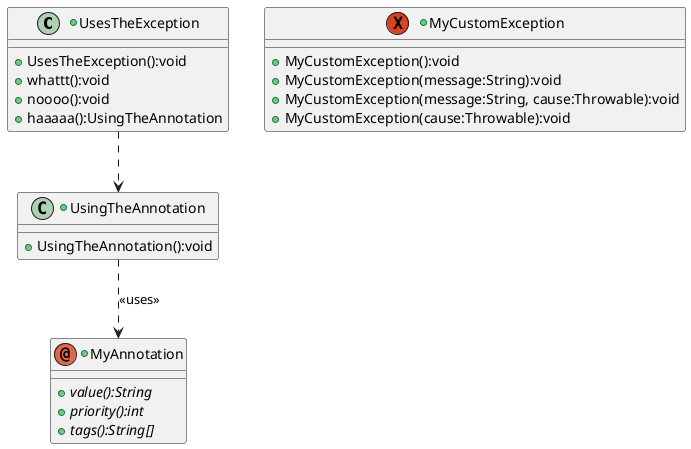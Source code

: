 @startuml
+class UsesTheException{
	+UsesTheException():void
	+whattt():void
	+noooo():void
	+haaaaa():UsingTheAnnotation
	}

+class UsingTheAnnotation{
	+UsingTheAnnotation():void
	}

+exception MyCustomException{
	+MyCustomException():void
	+MyCustomException(message:String):void
	+MyCustomException(message:String, cause:Throwable):void
	+MyCustomException(cause:Throwable):void
	}

+annotation MyAnnotation{
	+{abstract}value():String
	+{abstract}priority():int
	+{abstract}tags():String[]
	}

UsesTheException..>UsingTheAnnotation
UsingTheAnnotation..>MyAnnotation : << uses >>
@enduml